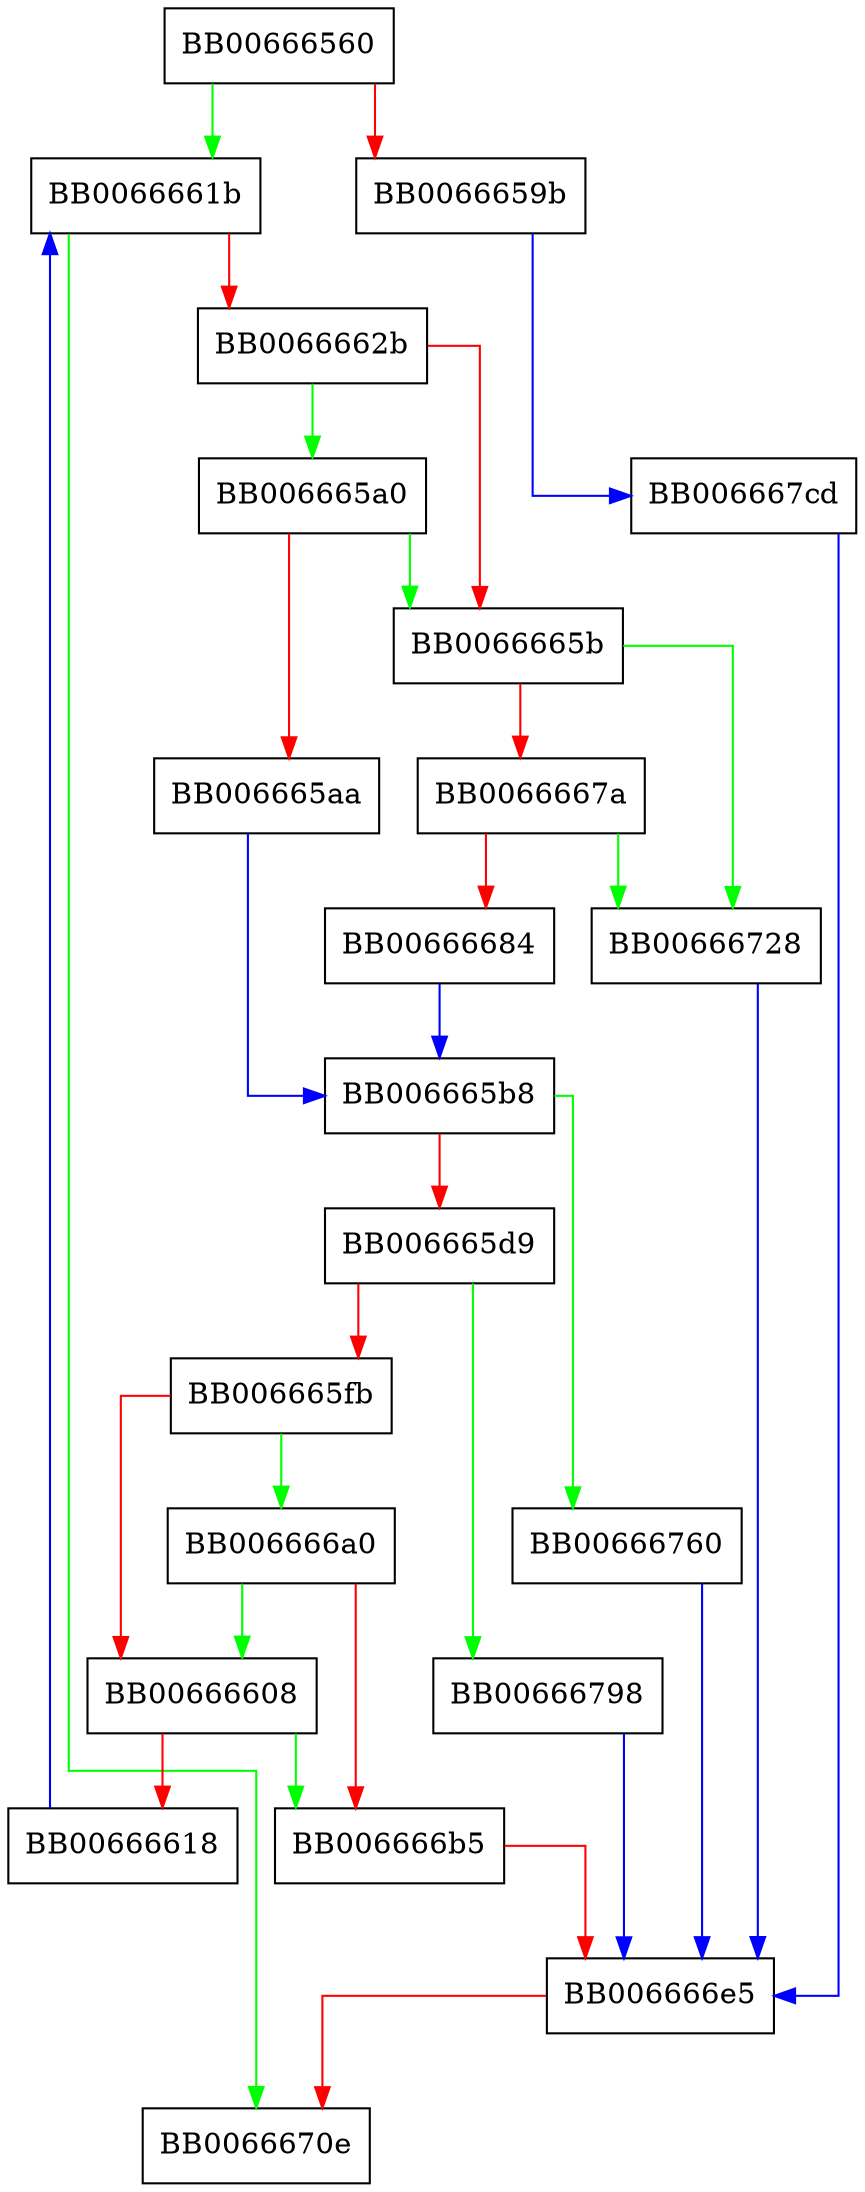digraph v2i_NAME_CONSTRAINTS {
  node [shape="box"];
  graph [splines=ortho];
  BB00666560 -> BB0066661b [color="green"];
  BB00666560 -> BB0066659b [color="red"];
  BB0066659b -> BB006667cd [color="blue"];
  BB006665a0 -> BB0066665b [color="green"];
  BB006665a0 -> BB006665aa [color="red"];
  BB006665aa -> BB006665b8 [color="blue"];
  BB006665b8 -> BB00666760 [color="green"];
  BB006665b8 -> BB006665d9 [color="red"];
  BB006665d9 -> BB00666798 [color="green"];
  BB006665d9 -> BB006665fb [color="red"];
  BB006665fb -> BB006666a0 [color="green"];
  BB006665fb -> BB00666608 [color="red"];
  BB00666608 -> BB006666b5 [color="green"];
  BB00666608 -> BB00666618 [color="red"];
  BB00666618 -> BB0066661b [color="blue"];
  BB0066661b -> BB0066670e [color="green"];
  BB0066661b -> BB0066662b [color="red"];
  BB0066662b -> BB006665a0 [color="green"];
  BB0066662b -> BB0066665b [color="red"];
  BB0066665b -> BB00666728 [color="green"];
  BB0066665b -> BB0066667a [color="red"];
  BB0066667a -> BB00666728 [color="green"];
  BB0066667a -> BB00666684 [color="red"];
  BB00666684 -> BB006665b8 [color="blue"];
  BB006666a0 -> BB00666608 [color="green"];
  BB006666a0 -> BB006666b5 [color="red"];
  BB006666b5 -> BB006666e5 [color="red"];
  BB006666e5 -> BB0066670e [color="red"];
  BB00666728 -> BB006666e5 [color="blue"];
  BB00666760 -> BB006666e5 [color="blue"];
  BB00666798 -> BB006666e5 [color="blue"];
  BB006667cd -> BB006666e5 [color="blue"];
}